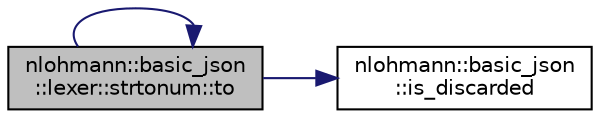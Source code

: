 digraph "nlohmann::basic_json::lexer::strtonum::to"
{
  edge [fontname="Helvetica",fontsize="10",labelfontname="Helvetica",labelfontsize="10"];
  node [fontname="Helvetica",fontsize="10",shape=record];
  rankdir="LR";
  Node0 [label="nlohmann::basic_json\l::lexer::strtonum::to",height=0.2,width=0.4,color="black", fillcolor="grey75", style="filled", fontcolor="black"];
  Node0 -> Node0 [color="midnightblue",fontsize="10",style="solid",fontname="Helvetica"];
  Node0 -> Node1 [color="midnightblue",fontsize="10",style="solid",fontname="Helvetica"];
  Node1 [label="nlohmann::basic_json\l::is_discarded",height=0.2,width=0.4,color="black", fillcolor="white", style="filled",URL="$classnlohmann_1_1basic__json.html#aabe623bc8304c2ba92d96d91f390fab4",tooltip="return whether value is discarded "];
}
